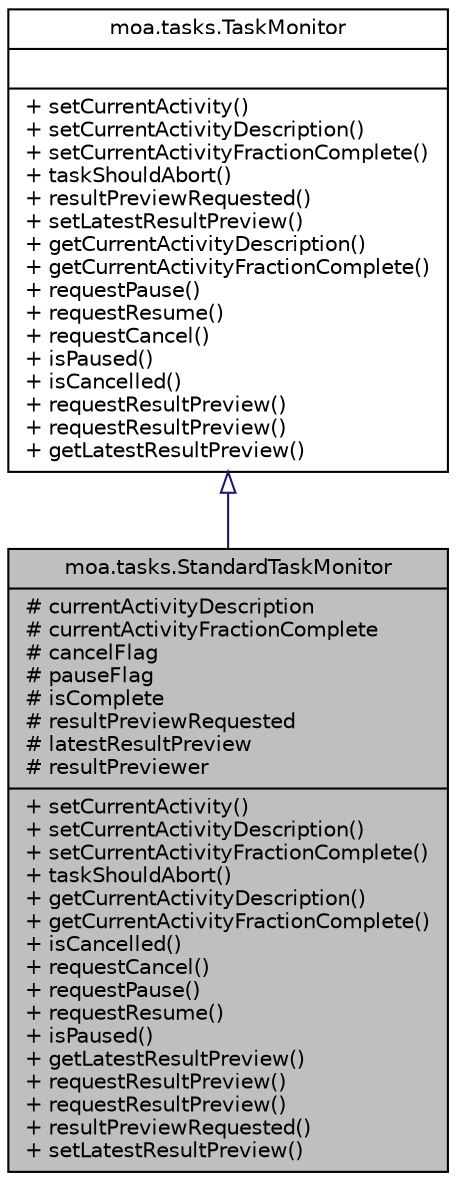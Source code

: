 digraph G
{
  edge [fontname="Helvetica",fontsize="10",labelfontname="Helvetica",labelfontsize="10"];
  node [fontname="Helvetica",fontsize="10",shape=record];
  Node1 [label="{moa.tasks.StandardTaskMonitor\n|# currentActivityDescription\l# currentActivityFractionComplete\l# cancelFlag\l# pauseFlag\l# isComplete\l# resultPreviewRequested\l# latestResultPreview\l# resultPreviewer\l|+ setCurrentActivity()\l+ setCurrentActivityDescription()\l+ setCurrentActivityFractionComplete()\l+ taskShouldAbort()\l+ getCurrentActivityDescription()\l+ getCurrentActivityFractionComplete()\l+ isCancelled()\l+ requestCancel()\l+ requestPause()\l+ requestResume()\l+ isPaused()\l+ getLatestResultPreview()\l+ requestResultPreview()\l+ requestResultPreview()\l+ resultPreviewRequested()\l+ setLatestResultPreview()\l}",height=0.2,width=0.4,color="black", fillcolor="grey75", style="filled" fontcolor="black"];
  Node2 -> Node1 [dir=back,color="midnightblue",fontsize="10",style="solid",arrowtail="empty",fontname="Helvetica"];
  Node2 [label="{moa.tasks.TaskMonitor\n||+ setCurrentActivity()\l+ setCurrentActivityDescription()\l+ setCurrentActivityFractionComplete()\l+ taskShouldAbort()\l+ resultPreviewRequested()\l+ setLatestResultPreview()\l+ getCurrentActivityDescription()\l+ getCurrentActivityFractionComplete()\l+ requestPause()\l+ requestResume()\l+ requestCancel()\l+ isPaused()\l+ isCancelled()\l+ requestResultPreview()\l+ requestResultPreview()\l+ getLatestResultPreview()\l}",height=0.2,width=0.4,color="black", fillcolor="white", style="filled",URL="$interfacemoa_1_1tasks_1_1TaskMonitor.html",tooltip="Interface representing a task monitor."];
}
